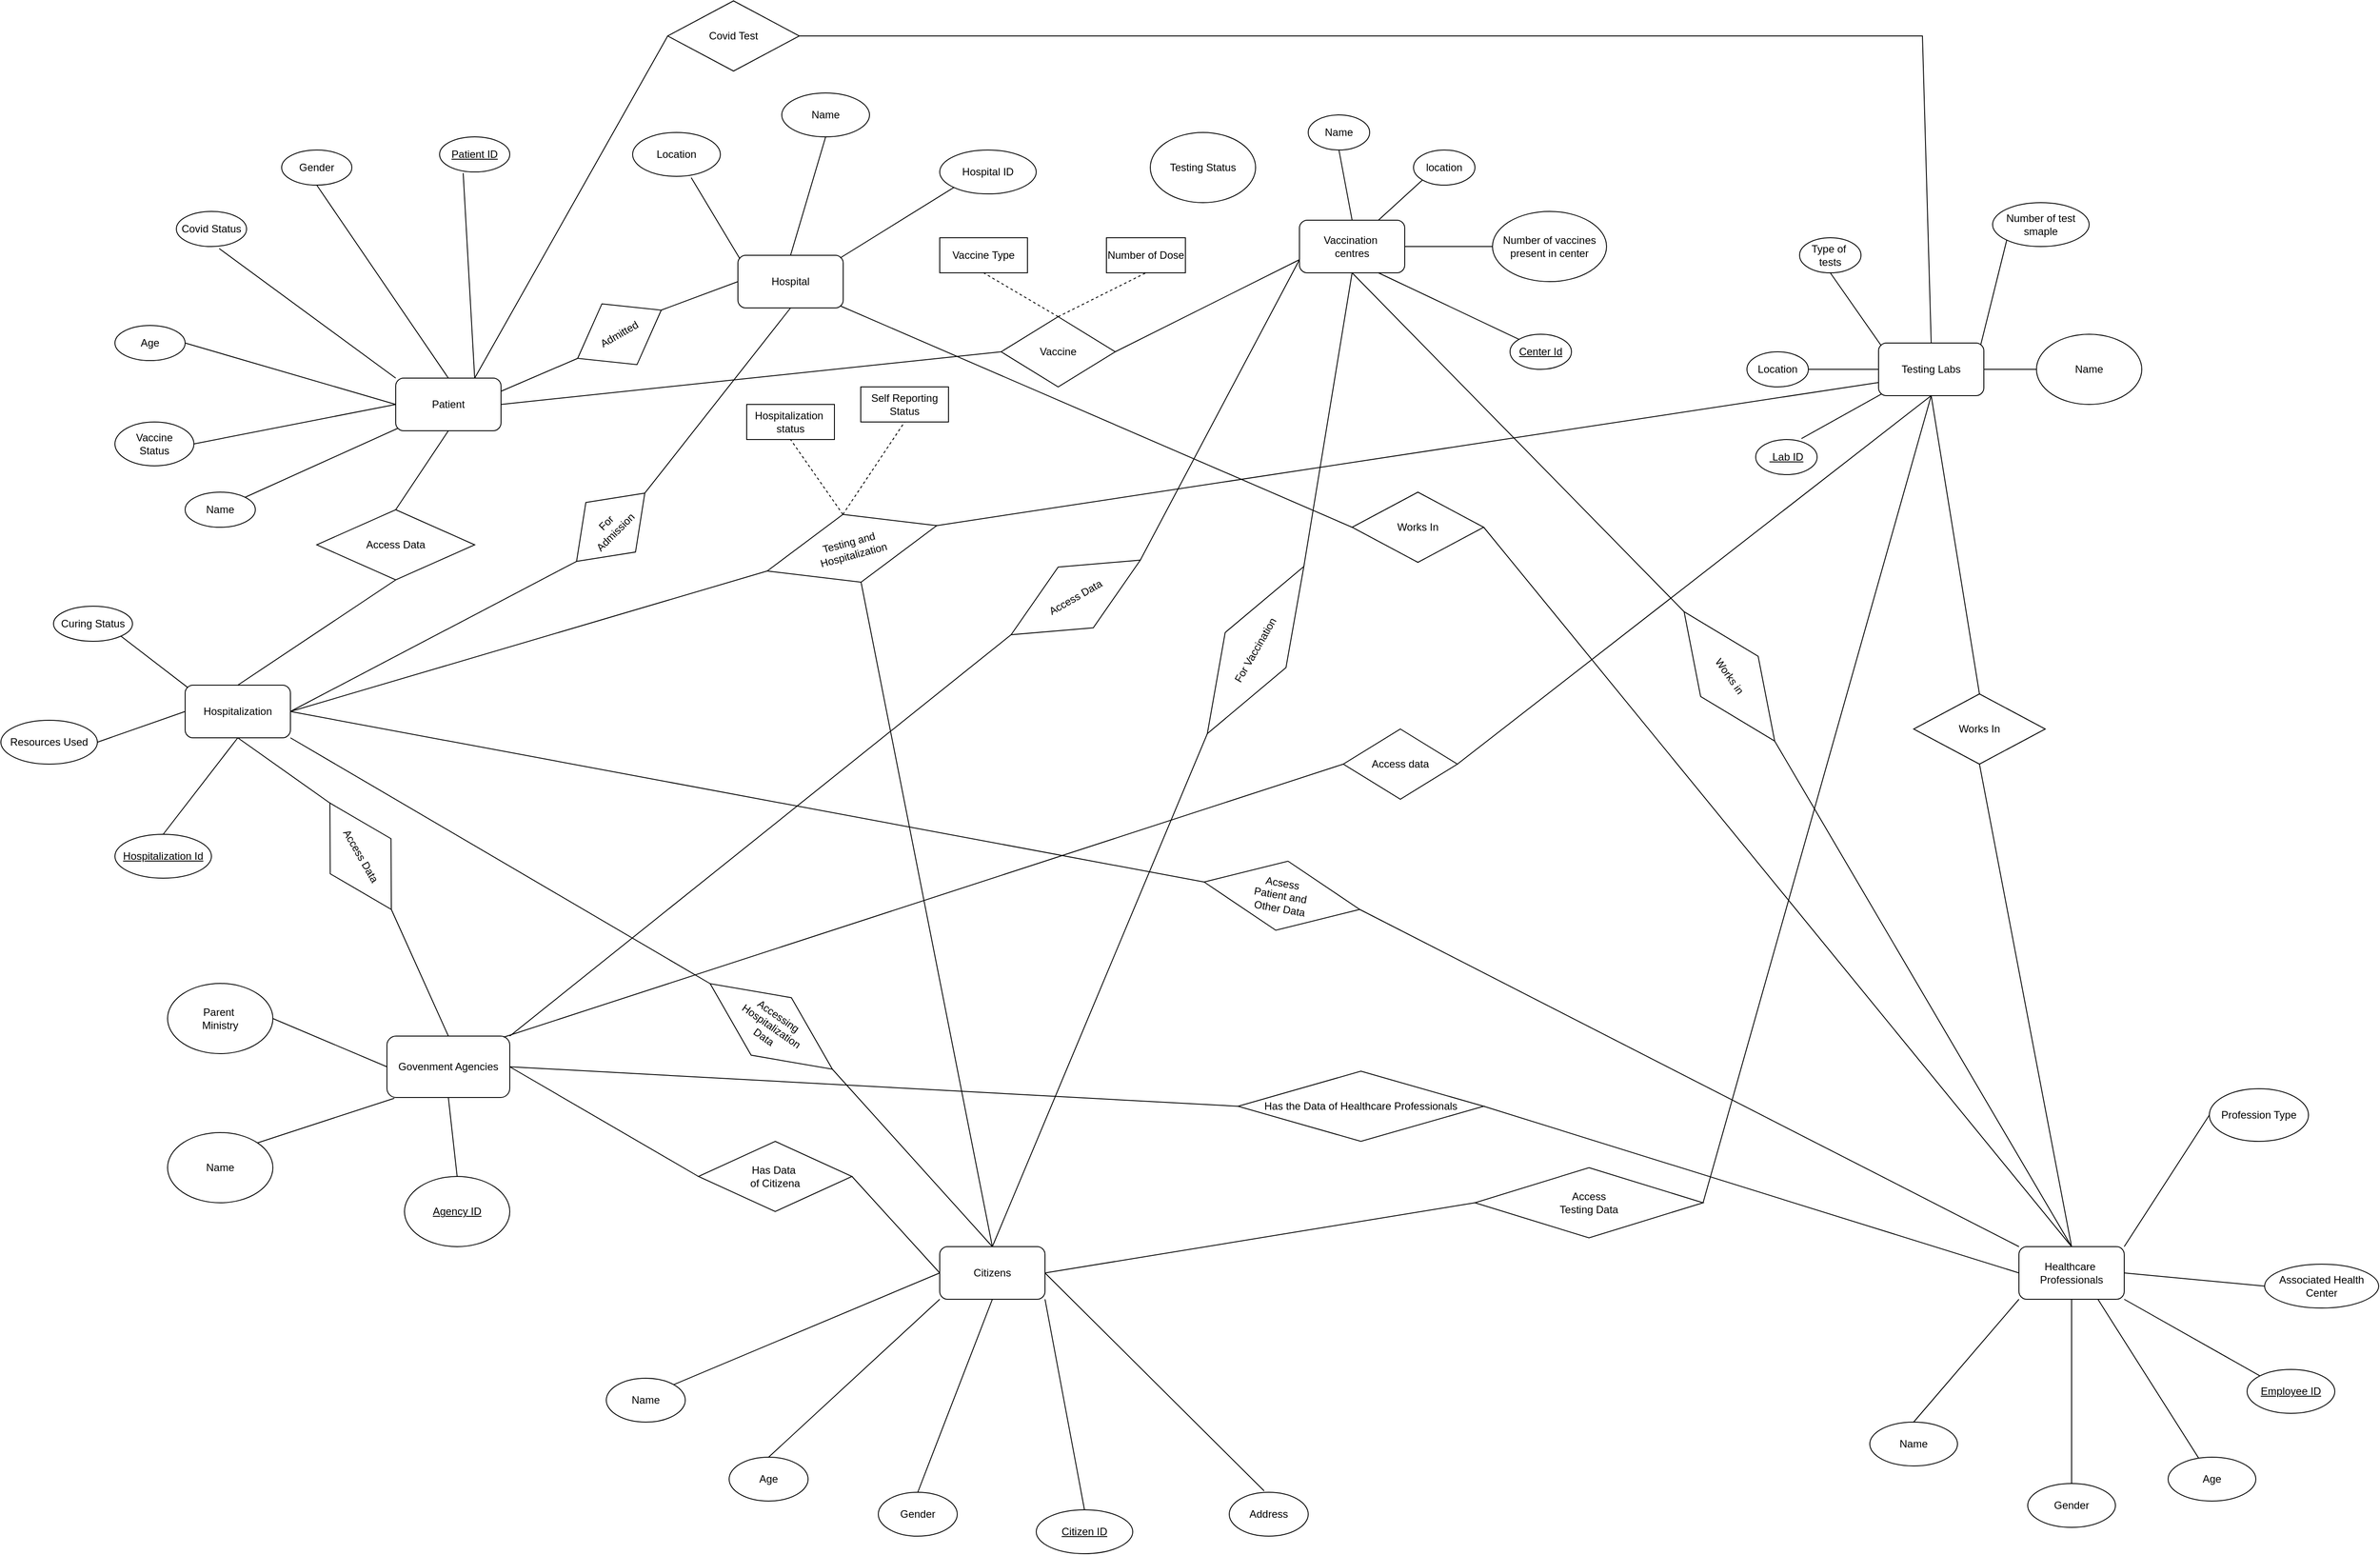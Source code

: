 <mxfile version="20.8.10" type="device"><diagram name="Page-1" id="V2RR2CM_HVYgWh8AD0sf"><mxGraphModel dx="4450" dy="2123" grid="1" gridSize="10" guides="1" tooltips="1" connect="1" arrows="1" fold="1" page="1" pageScale="1" pageWidth="827" pageHeight="1169" math="0" shadow="0"><root><mxCell id="0"/><mxCell id="1" parent="0"/><mxCell id="4g6zruI3jrCuuJ_N1EJY-1" value="Testing Labs" style="rounded=1;whiteSpace=wrap;html=1;" parent="1" vertex="1"><mxGeometry x="350" y="350" width="120" height="60" as="geometry"/></mxCell><mxCell id="4g6zruI3jrCuuJ_N1EJY-3" value="Type of&amp;nbsp;&lt;br&gt;tests" style="ellipse;whiteSpace=wrap;html=1;" parent="1" vertex="1"><mxGeometry x="260" y="230" width="70" height="40" as="geometry"/></mxCell><mxCell id="4g6zruI3jrCuuJ_N1EJY-4" value="Number of test&lt;br&gt;smaple" style="ellipse;whiteSpace=wrap;html=1;" parent="1" vertex="1"><mxGeometry x="480" y="190" width="110" height="50" as="geometry"/></mxCell><mxCell id="4g6zruI3jrCuuJ_N1EJY-7" value="Name" style="ellipse;whiteSpace=wrap;html=1;" parent="1" vertex="1"><mxGeometry x="530" y="340" width="120" height="80" as="geometry"/></mxCell><mxCell id="4g6zruI3jrCuuJ_N1EJY-8" value="Location" style="ellipse;whiteSpace=wrap;html=1;" parent="1" vertex="1"><mxGeometry x="200" y="360" width="70" height="40" as="geometry"/></mxCell><mxCell id="4g6zruI3jrCuuJ_N1EJY-10" value="&lt;u&gt;&amp;nbsp;Lab ID&lt;/u&gt;" style="ellipse;whiteSpace=wrap;html=1;" parent="1" vertex="1"><mxGeometry x="210" y="460" width="70" height="40" as="geometry"/></mxCell><mxCell id="xftiW5SBY12gBMTUIT7X-2" value="Vaccination&amp;nbsp;&lt;br&gt;centres" style="rounded=1;whiteSpace=wrap;html=1;" vertex="1" parent="1"><mxGeometry x="-310" y="210" width="120" height="60" as="geometry"/></mxCell><mxCell id="xftiW5SBY12gBMTUIT7X-3" value="Name" style="ellipse;whiteSpace=wrap;html=1;" vertex="1" parent="1"><mxGeometry x="-300" y="90" width="70" height="40" as="geometry"/></mxCell><mxCell id="xftiW5SBY12gBMTUIT7X-4" value="location" style="ellipse;whiteSpace=wrap;html=1;" vertex="1" parent="1"><mxGeometry x="-180" y="130" width="70" height="40" as="geometry"/></mxCell><mxCell id="xftiW5SBY12gBMTUIT7X-5" value="Number of vaccines present in center" style="ellipse;whiteSpace=wrap;html=1;" vertex="1" parent="1"><mxGeometry x="-90" y="200" width="130" height="80" as="geometry"/></mxCell><mxCell id="xftiW5SBY12gBMTUIT7X-6" value="&lt;u&gt;Center Id&lt;/u&gt;" style="ellipse;whiteSpace=wrap;html=1;" vertex="1" parent="1"><mxGeometry x="-70" y="340" width="70" height="40" as="geometry"/></mxCell><mxCell id="xftiW5SBY12gBMTUIT7X-10" value="" style="endArrow=none;html=1;rounded=0;entryX=0.5;entryY=1;entryDx=0;entryDy=0;exitX=0.5;exitY=0;exitDx=0;exitDy=0;" edge="1" parent="1" source="xftiW5SBY12gBMTUIT7X-2" target="xftiW5SBY12gBMTUIT7X-3"><mxGeometry width="50" height="50" relative="1" as="geometry"><mxPoint x="-30" y="370" as="sourcePoint"/><mxPoint x="20" y="320" as="targetPoint"/></mxGeometry></mxCell><mxCell id="xftiW5SBY12gBMTUIT7X-11" value="" style="endArrow=none;html=1;rounded=0;entryX=0;entryY=1;entryDx=0;entryDy=0;exitX=0.75;exitY=0;exitDx=0;exitDy=0;" edge="1" parent="1" source="xftiW5SBY12gBMTUIT7X-2" target="xftiW5SBY12gBMTUIT7X-4"><mxGeometry width="50" height="50" relative="1" as="geometry"><mxPoint x="-20" y="380" as="sourcePoint"/><mxPoint x="30" y="330.0" as="targetPoint"/></mxGeometry></mxCell><mxCell id="xftiW5SBY12gBMTUIT7X-12" value="" style="endArrow=none;html=1;rounded=0;entryX=0;entryY=0.5;entryDx=0;entryDy=0;exitX=1;exitY=0.5;exitDx=0;exitDy=0;" edge="1" parent="1" source="xftiW5SBY12gBMTUIT7X-2" target="xftiW5SBY12gBMTUIT7X-5"><mxGeometry width="50" height="50" relative="1" as="geometry"><mxPoint x="-10" y="390" as="sourcePoint"/><mxPoint x="40" y="340.0" as="targetPoint"/></mxGeometry></mxCell><mxCell id="xftiW5SBY12gBMTUIT7X-13" value="" style="endArrow=none;html=1;rounded=0;entryX=0.75;entryY=1;entryDx=0;entryDy=0;exitX=0;exitY=0;exitDx=0;exitDy=0;" edge="1" parent="1" source="xftiW5SBY12gBMTUIT7X-6" target="xftiW5SBY12gBMTUIT7X-2"><mxGeometry width="50" height="50" relative="1" as="geometry"><mxPoint y="400" as="sourcePoint"/><mxPoint x="-170" y="280" as="targetPoint"/></mxGeometry></mxCell><mxCell id="xftiW5SBY12gBMTUIT7X-14" value="Hospital" style="rounded=1;whiteSpace=wrap;html=1;" vertex="1" parent="1"><mxGeometry x="-950" y="250" width="120" height="60" as="geometry"/></mxCell><mxCell id="xftiW5SBY12gBMTUIT7X-15" value="Hospital ID" style="ellipse;whiteSpace=wrap;html=1;" vertex="1" parent="1"><mxGeometry x="-720" y="130" width="110" height="50" as="geometry"/></mxCell><mxCell id="xftiW5SBY12gBMTUIT7X-16" value="Name" style="ellipse;whiteSpace=wrap;html=1;" vertex="1" parent="1"><mxGeometry x="-900" y="65" width="100" height="50" as="geometry"/></mxCell><mxCell id="xftiW5SBY12gBMTUIT7X-17" value="Location" style="ellipse;whiteSpace=wrap;html=1;" vertex="1" parent="1"><mxGeometry x="-1070" y="110" width="100" height="50" as="geometry"/></mxCell><mxCell id="xftiW5SBY12gBMTUIT7X-18" value="" style="endArrow=none;html=1;rounded=0;entryX=0.5;entryY=1;entryDx=0;entryDy=0;exitX=0.5;exitY=0;exitDx=0;exitDy=0;" edge="1" parent="1" source="xftiW5SBY12gBMTUIT7X-14" target="xftiW5SBY12gBMTUIT7X-16"><mxGeometry width="50" height="50" relative="1" as="geometry"><mxPoint x="-770" y="370" as="sourcePoint"/><mxPoint x="-720" y="320" as="targetPoint"/></mxGeometry></mxCell><mxCell id="xftiW5SBY12gBMTUIT7X-19" value="" style="endArrow=none;html=1;rounded=0;entryX=0;entryY=1;entryDx=0;entryDy=0;exitX=0.972;exitY=0.05;exitDx=0;exitDy=0;exitPerimeter=0;" edge="1" parent="1" source="xftiW5SBY12gBMTUIT7X-14" target="xftiW5SBY12gBMTUIT7X-15"><mxGeometry width="50" height="50" relative="1" as="geometry"><mxPoint x="-880" y="260.0" as="sourcePoint"/><mxPoint x="-840" y="125" as="targetPoint"/></mxGeometry></mxCell><mxCell id="xftiW5SBY12gBMTUIT7X-20" value="" style="endArrow=none;html=1;rounded=0;entryX=0.668;entryY=1.03;entryDx=0;entryDy=0;exitX=0.019;exitY=0.067;exitDx=0;exitDy=0;entryPerimeter=0;exitPerimeter=0;" edge="1" parent="1" source="xftiW5SBY12gBMTUIT7X-14" target="xftiW5SBY12gBMTUIT7X-17"><mxGeometry width="50" height="50" relative="1" as="geometry"><mxPoint x="-870" y="270.0" as="sourcePoint"/><mxPoint x="-830" y="135" as="targetPoint"/></mxGeometry></mxCell><mxCell id="xftiW5SBY12gBMTUIT7X-21" value="Hospitalization" style="rounded=1;whiteSpace=wrap;html=1;" vertex="1" parent="1"><mxGeometry x="-1580" y="740" width="120" height="60" as="geometry"/></mxCell><mxCell id="xftiW5SBY12gBMTUIT7X-23" value="&lt;u&gt;Hospitalization Id&lt;/u&gt;" style="ellipse;whiteSpace=wrap;html=1;" vertex="1" parent="1"><mxGeometry x="-1660" y="910" width="110" height="50" as="geometry"/></mxCell><mxCell id="xftiW5SBY12gBMTUIT7X-26" value="" style="endArrow=none;html=1;rounded=0;entryX=0.5;entryY=1;entryDx=0;entryDy=0;exitX=0.5;exitY=0;exitDx=0;exitDy=0;" edge="1" parent="1" source="xftiW5SBY12gBMTUIT7X-23" target="xftiW5SBY12gBMTUIT7X-21"><mxGeometry width="50" height="50" relative="1" as="geometry"><mxPoint x="-770" y="1090" as="sourcePoint"/><mxPoint x="-720" y="1040" as="targetPoint"/></mxGeometry></mxCell><mxCell id="xftiW5SBY12gBMTUIT7X-27" value="Govenment Agencies" style="rounded=1;whiteSpace=wrap;html=1;" vertex="1" parent="1"><mxGeometry x="-1350" y="1140" width="140" height="70" as="geometry"/></mxCell><mxCell id="xftiW5SBY12gBMTUIT7X-30" value="Name" style="ellipse;whiteSpace=wrap;html=1;" vertex="1" parent="1"><mxGeometry x="-1600" y="1250" width="120" height="80" as="geometry"/></mxCell><mxCell id="xftiW5SBY12gBMTUIT7X-31" value="Parent&amp;nbsp;&lt;br&gt;Ministry" style="ellipse;whiteSpace=wrap;html=1;" vertex="1" parent="1"><mxGeometry x="-1600" y="1080" width="120" height="80" as="geometry"/></mxCell><mxCell id="xftiW5SBY12gBMTUIT7X-32" value="&lt;u&gt;Agency ID&lt;/u&gt;" style="ellipse;whiteSpace=wrap;html=1;" vertex="1" parent="1"><mxGeometry x="-1330" y="1300" width="120" height="80" as="geometry"/></mxCell><mxCell id="xftiW5SBY12gBMTUIT7X-33" value="" style="endArrow=none;html=1;rounded=0;entryX=0.06;entryY=1.012;entryDx=0;entryDy=0;exitX=1;exitY=0;exitDx=0;exitDy=0;entryPerimeter=0;" edge="1" parent="1" source="xftiW5SBY12gBMTUIT7X-30" target="xftiW5SBY12gBMTUIT7X-27"><mxGeometry width="50" height="50" relative="1" as="geometry"><mxPoint x="-1490" y="1290" as="sourcePoint"/><mxPoint x="-1440" y="1240" as="targetPoint"/></mxGeometry></mxCell><mxCell id="xftiW5SBY12gBMTUIT7X-34" value="" style="endArrow=none;html=1;rounded=0;entryX=0.5;entryY=1;entryDx=0;entryDy=0;exitX=0.5;exitY=0;exitDx=0;exitDy=0;" edge="1" parent="1" source="xftiW5SBY12gBMTUIT7X-32" target="xftiW5SBY12gBMTUIT7X-27"><mxGeometry width="50" height="50" relative="1" as="geometry"><mxPoint x="-1487.574" y="1271.716" as="sourcePoint"/><mxPoint x="-1340.0" y="1220.0" as="targetPoint"/></mxGeometry></mxCell><mxCell id="xftiW5SBY12gBMTUIT7X-35" value="" style="endArrow=none;html=1;rounded=0;entryX=0;entryY=0.5;entryDx=0;entryDy=0;exitX=1;exitY=0.5;exitDx=0;exitDy=0;" edge="1" parent="1" source="xftiW5SBY12gBMTUIT7X-31" target="xftiW5SBY12gBMTUIT7X-27"><mxGeometry width="50" height="50" relative="1" as="geometry"><mxPoint x="-1477.574" y="1281.716" as="sourcePoint"/><mxPoint x="-1330.0" y="1230.0" as="targetPoint"/></mxGeometry></mxCell><mxCell id="xftiW5SBY12gBMTUIT7X-37" value="Citizens" style="rounded=1;whiteSpace=wrap;html=1;" vertex="1" parent="1"><mxGeometry x="-720" y="1380" width="120" height="60" as="geometry"/></mxCell><mxCell id="xftiW5SBY12gBMTUIT7X-38" value="Name" style="ellipse;whiteSpace=wrap;html=1;" vertex="1" parent="1"><mxGeometry x="-1100" y="1530" width="90" height="50" as="geometry"/></mxCell><mxCell id="xftiW5SBY12gBMTUIT7X-39" value="Age" style="ellipse;whiteSpace=wrap;html=1;" vertex="1" parent="1"><mxGeometry x="-960" y="1620" width="90" height="50" as="geometry"/></mxCell><mxCell id="xftiW5SBY12gBMTUIT7X-40" value="Gender" style="ellipse;whiteSpace=wrap;html=1;" vertex="1" parent="1"><mxGeometry x="-790" y="1660" width="90" height="50" as="geometry"/></mxCell><mxCell id="xftiW5SBY12gBMTUIT7X-41" value="&lt;u&gt;Citizen ID&lt;/u&gt;" style="ellipse;whiteSpace=wrap;html=1;" vertex="1" parent="1"><mxGeometry x="-610" y="1680" width="110" height="50" as="geometry"/></mxCell><mxCell id="xftiW5SBY12gBMTUIT7X-42" value="Address" style="ellipse;whiteSpace=wrap;html=1;" vertex="1" parent="1"><mxGeometry x="-390" y="1660" width="90" height="50" as="geometry"/></mxCell><mxCell id="xftiW5SBY12gBMTUIT7X-44" value="" style="endArrow=none;html=1;rounded=0;exitX=1;exitY=0;exitDx=0;exitDy=0;entryX=0;entryY=0.5;entryDx=0;entryDy=0;" edge="1" parent="1" source="xftiW5SBY12gBMTUIT7X-38" target="xftiW5SBY12gBMTUIT7X-37"><mxGeometry width="50" height="50" relative="1" as="geometry"><mxPoint x="-660" y="1390" as="sourcePoint"/><mxPoint x="-610" y="1340" as="targetPoint"/></mxGeometry></mxCell><mxCell id="xftiW5SBY12gBMTUIT7X-46" value="" style="endArrow=none;html=1;rounded=0;exitX=0.5;exitY=0;exitDx=0;exitDy=0;entryX=0;entryY=1;entryDx=0;entryDy=0;" edge="1" parent="1" source="xftiW5SBY12gBMTUIT7X-39" target="xftiW5SBY12gBMTUIT7X-37"><mxGeometry width="50" height="50" relative="1" as="geometry"><mxPoint x="-1013.112" y="1547.36" as="sourcePoint"/><mxPoint x="-710" y="1420" as="targetPoint"/></mxGeometry></mxCell><mxCell id="xftiW5SBY12gBMTUIT7X-47" value="" style="endArrow=none;html=1;rounded=0;exitX=0.5;exitY=0;exitDx=0;exitDy=0;entryX=0.5;entryY=1;entryDx=0;entryDy=0;" edge="1" parent="1" source="xftiW5SBY12gBMTUIT7X-40" target="xftiW5SBY12gBMTUIT7X-37"><mxGeometry width="50" height="50" relative="1" as="geometry"><mxPoint x="-905" y="1630" as="sourcePoint"/><mxPoint x="-710" y="1450" as="targetPoint"/></mxGeometry></mxCell><mxCell id="xftiW5SBY12gBMTUIT7X-48" value="" style="endArrow=none;html=1;rounded=0;exitX=0.5;exitY=0;exitDx=0;exitDy=0;entryX=1;entryY=1;entryDx=0;entryDy=0;" edge="1" parent="1" source="xftiW5SBY12gBMTUIT7X-41" target="xftiW5SBY12gBMTUIT7X-37"><mxGeometry width="50" height="50" relative="1" as="geometry"><mxPoint x="-895" y="1640" as="sourcePoint"/><mxPoint x="-700" y="1460" as="targetPoint"/></mxGeometry></mxCell><mxCell id="xftiW5SBY12gBMTUIT7X-49" value="" style="endArrow=none;html=1;rounded=0;exitX=0.442;exitY=-0.03;exitDx=0;exitDy=0;entryX=1;entryY=0.5;entryDx=0;entryDy=0;exitPerimeter=0;" edge="1" parent="1" source="xftiW5SBY12gBMTUIT7X-42" target="xftiW5SBY12gBMTUIT7X-37"><mxGeometry width="50" height="50" relative="1" as="geometry"><mxPoint x="-885" y="1650" as="sourcePoint"/><mxPoint x="-690" y="1470" as="targetPoint"/></mxGeometry></mxCell><mxCell id="xftiW5SBY12gBMTUIT7X-50" value="Healthcare&amp;nbsp;&lt;br&gt;Professionals" style="rounded=1;whiteSpace=wrap;html=1;" vertex="1" parent="1"><mxGeometry x="510" y="1380" width="120" height="60" as="geometry"/></mxCell><mxCell id="xftiW5SBY12gBMTUIT7X-51" value="Associated Health Center" style="ellipse;whiteSpace=wrap;html=1;" vertex="1" parent="1"><mxGeometry x="790" y="1400" width="130" height="50" as="geometry"/></mxCell><mxCell id="xftiW5SBY12gBMTUIT7X-52" value="&lt;u&gt;Employee ID&lt;/u&gt;" style="ellipse;whiteSpace=wrap;html=1;" vertex="1" parent="1"><mxGeometry x="770" y="1520" width="100" height="50" as="geometry"/></mxCell><mxCell id="xftiW5SBY12gBMTUIT7X-53" value="Gender" style="ellipse;whiteSpace=wrap;html=1;" vertex="1" parent="1"><mxGeometry x="520" y="1650" width="100" height="50" as="geometry"/></mxCell><mxCell id="xftiW5SBY12gBMTUIT7X-54" value="Profession Type" style="ellipse;whiteSpace=wrap;html=1;" vertex="1" parent="1"><mxGeometry x="727" y="1200" width="113" height="60" as="geometry"/></mxCell><mxCell id="xftiW5SBY12gBMTUIT7X-55" value="Name" style="ellipse;whiteSpace=wrap;html=1;" vertex="1" parent="1"><mxGeometry x="340" y="1580" width="100" height="50" as="geometry"/></mxCell><mxCell id="xftiW5SBY12gBMTUIT7X-56" value="Age" style="ellipse;whiteSpace=wrap;html=1;" vertex="1" parent="1"><mxGeometry x="680" y="1620" width="100" height="50" as="geometry"/></mxCell><mxCell id="xftiW5SBY12gBMTUIT7X-57" value="" style="endArrow=none;html=1;rounded=0;exitX=0.5;exitY=0;exitDx=0;exitDy=0;entryX=0;entryY=1;entryDx=0;entryDy=0;" edge="1" parent="1" source="xftiW5SBY12gBMTUIT7X-55" target="xftiW5SBY12gBMTUIT7X-50"><mxGeometry width="50" height="50" relative="1" as="geometry"><mxPoint x="690" y="1390" as="sourcePoint"/><mxPoint x="740" y="1340" as="targetPoint"/></mxGeometry></mxCell><mxCell id="xftiW5SBY12gBMTUIT7X-58" value="" style="endArrow=none;html=1;rounded=0;exitX=0.5;exitY=0;exitDx=0;exitDy=0;entryX=0.5;entryY=1;entryDx=0;entryDy=0;" edge="1" parent="1" source="xftiW5SBY12gBMTUIT7X-53" target="xftiW5SBY12gBMTUIT7X-50"><mxGeometry width="50" height="50" relative="1" as="geometry"><mxPoint x="400" y="1590" as="sourcePoint"/><mxPoint x="520" y="1450" as="targetPoint"/></mxGeometry></mxCell><mxCell id="xftiW5SBY12gBMTUIT7X-59" value="" style="endArrow=none;html=1;rounded=0;exitX=0;exitY=0;exitDx=0;exitDy=0;entryX=1;entryY=1;entryDx=0;entryDy=0;" edge="1" parent="1" source="xftiW5SBY12gBMTUIT7X-52" target="xftiW5SBY12gBMTUIT7X-50"><mxGeometry width="50" height="50" relative="1" as="geometry"><mxPoint x="410" y="1600" as="sourcePoint"/><mxPoint x="530" y="1460" as="targetPoint"/></mxGeometry></mxCell><mxCell id="xftiW5SBY12gBMTUIT7X-60" value="" style="endArrow=none;html=1;rounded=0;exitX=0;exitY=0.5;exitDx=0;exitDy=0;entryX=1;entryY=0.5;entryDx=0;entryDy=0;" edge="1" parent="1" source="xftiW5SBY12gBMTUIT7X-51" target="xftiW5SBY12gBMTUIT7X-50"><mxGeometry width="50" height="50" relative="1" as="geometry"><mxPoint x="420" y="1610" as="sourcePoint"/><mxPoint x="540" y="1470" as="targetPoint"/></mxGeometry></mxCell><mxCell id="xftiW5SBY12gBMTUIT7X-61" value="" style="endArrow=none;html=1;rounded=0;exitX=1;exitY=0;exitDx=0;exitDy=0;entryX=0;entryY=0.5;entryDx=0;entryDy=0;" edge="1" parent="1" source="xftiW5SBY12gBMTUIT7X-50" target="xftiW5SBY12gBMTUIT7X-54"><mxGeometry width="50" height="50" relative="1" as="geometry"><mxPoint x="430" y="1620" as="sourcePoint"/><mxPoint x="550" y="1480" as="targetPoint"/></mxGeometry></mxCell><mxCell id="xftiW5SBY12gBMTUIT7X-63" value="" style="endArrow=none;html=1;rounded=0;entryX=0.75;entryY=1;entryDx=0;entryDy=0;" edge="1" parent="1" source="xftiW5SBY12gBMTUIT7X-56" target="xftiW5SBY12gBMTUIT7X-50"><mxGeometry width="50" height="50" relative="1" as="geometry"><mxPoint x="580" y="1660" as="sourcePoint"/><mxPoint x="580" y="1450" as="targetPoint"/></mxGeometry></mxCell><mxCell id="xftiW5SBY12gBMTUIT7X-64" value="" style="endArrow=none;html=1;rounded=0;entryX=0.5;entryY=1;entryDx=0;entryDy=0;exitX=0.024;exitY=0.046;exitDx=0;exitDy=0;exitPerimeter=0;" edge="1" parent="1" source="4g6zruI3jrCuuJ_N1EJY-1" target="4g6zruI3jrCuuJ_N1EJY-3"><mxGeometry width="50" height="50" relative="1" as="geometry"><mxPoint x="210" y="340" as="sourcePoint"/><mxPoint x="260" y="290" as="targetPoint"/></mxGeometry></mxCell><mxCell id="xftiW5SBY12gBMTUIT7X-65" value="" style="endArrow=none;html=1;rounded=0;exitX=0.5;exitY=0;exitDx=0;exitDy=0;entryX=1;entryY=0.5;entryDx=0;entryDy=0;" edge="1" parent="1" source="4g6zruI3jrCuuJ_N1EJY-1" target="xftiW5SBY12gBMTUIT7X-132"><mxGeometry width="50" height="50" relative="1" as="geometry"><mxPoint x="360" y="360" as="sourcePoint"/><mxPoint x="405" y="250" as="targetPoint"/><Array as="points"><mxPoint x="400"/></Array></mxGeometry></mxCell><mxCell id="xftiW5SBY12gBMTUIT7X-67" value="" style="endArrow=none;html=1;rounded=0;entryX=0;entryY=1;entryDx=0;entryDy=0;exitX=0.971;exitY=0.03;exitDx=0;exitDy=0;exitPerimeter=0;" edge="1" parent="1" source="4g6zruI3jrCuuJ_N1EJY-1" target="4g6zruI3jrCuuJ_N1EJY-4"><mxGeometry width="50" height="50" relative="1" as="geometry"><mxPoint x="470" y="350" as="sourcePoint"/><mxPoint x="325" y="300" as="targetPoint"/></mxGeometry></mxCell><mxCell id="xftiW5SBY12gBMTUIT7X-68" value="" style="endArrow=none;html=1;rounded=0;entryX=0;entryY=0.5;entryDx=0;entryDy=0;exitX=1;exitY=0.5;exitDx=0;exitDy=0;" edge="1" parent="1" source="4g6zruI3jrCuuJ_N1EJY-1" target="4g6zruI3jrCuuJ_N1EJY-7"><mxGeometry width="50" height="50" relative="1" as="geometry"><mxPoint x="480" y="360" as="sourcePoint"/><mxPoint x="571.581" y="312.593" as="targetPoint"/></mxGeometry></mxCell><mxCell id="xftiW5SBY12gBMTUIT7X-70" value="" style="endArrow=none;html=1;rounded=0;entryX=0.745;entryY=-0.026;entryDx=0;entryDy=0;entryPerimeter=0;exitX=0.029;exitY=0.968;exitDx=0;exitDy=0;exitPerimeter=0;" edge="1" parent="1" source="4g6zruI3jrCuuJ_N1EJY-1" target="4g6zruI3jrCuuJ_N1EJY-10"><mxGeometry width="50" height="50" relative="1" as="geometry"><mxPoint x="370" y="420" as="sourcePoint"/><mxPoint x="550" y="400" as="targetPoint"/></mxGeometry></mxCell><mxCell id="xftiW5SBY12gBMTUIT7X-71" value="" style="endArrow=none;html=1;rounded=0;entryX=1;entryY=0.5;entryDx=0;entryDy=0;exitX=0;exitY=0.5;exitDx=0;exitDy=0;" edge="1" parent="1" source="4g6zruI3jrCuuJ_N1EJY-1" target="4g6zruI3jrCuuJ_N1EJY-8"><mxGeometry width="50" height="50" relative="1" as="geometry"><mxPoint x="360" y="420" as="sourcePoint"/><mxPoint x="312.15" y="458.96" as="targetPoint"/></mxGeometry></mxCell><mxCell id="xftiW5SBY12gBMTUIT7X-72" value="Patient" style="rounded=1;whiteSpace=wrap;html=1;" vertex="1" parent="1"><mxGeometry x="-1340" y="390" width="120" height="60" as="geometry"/></mxCell><mxCell id="xftiW5SBY12gBMTUIT7X-73" value="Covid Status" style="ellipse;whiteSpace=wrap;html=1;" vertex="1" parent="1"><mxGeometry x="-1590" y="200" width="80" height="40" as="geometry"/></mxCell><mxCell id="xftiW5SBY12gBMTUIT7X-74" value="Gender" style="ellipse;whiteSpace=wrap;html=1;" vertex="1" parent="1"><mxGeometry x="-1470" y="130" width="80" height="40" as="geometry"/></mxCell><mxCell id="xftiW5SBY12gBMTUIT7X-75" value="Age" style="ellipse;whiteSpace=wrap;html=1;" vertex="1" parent="1"><mxGeometry x="-1660" y="330" width="80" height="40" as="geometry"/></mxCell><mxCell id="xftiW5SBY12gBMTUIT7X-76" value="Name" style="ellipse;whiteSpace=wrap;html=1;" vertex="1" parent="1"><mxGeometry x="-1580" y="520" width="80" height="40" as="geometry"/></mxCell><mxCell id="xftiW5SBY12gBMTUIT7X-77" value="&lt;u&gt;Patient ID&lt;/u&gt;" style="ellipse;whiteSpace=wrap;html=1;" vertex="1" parent="1"><mxGeometry x="-1290" y="115" width="80" height="40" as="geometry"/></mxCell><mxCell id="xftiW5SBY12gBMTUIT7X-78" value="" style="endArrow=none;html=1;rounded=0;exitX=1;exitY=0;exitDx=0;exitDy=0;entryX=0.022;entryY=0.952;entryDx=0;entryDy=0;entryPerimeter=0;" edge="1" parent="1" source="xftiW5SBY12gBMTUIT7X-76" target="xftiW5SBY12gBMTUIT7X-72"><mxGeometry width="50" height="50" relative="1" as="geometry"><mxPoint x="-1370" y="570" as="sourcePoint"/><mxPoint x="-1320" y="520" as="targetPoint"/></mxGeometry></mxCell><mxCell id="xftiW5SBY12gBMTUIT7X-79" value="" style="endArrow=none;html=1;rounded=0;exitX=1;exitY=0.5;exitDx=0;exitDy=0;entryX=0;entryY=0.5;entryDx=0;entryDy=0;" edge="1" parent="1" source="xftiW5SBY12gBMTUIT7X-75" target="xftiW5SBY12gBMTUIT7X-72"><mxGeometry width="50" height="50" relative="1" as="geometry"><mxPoint x="-1491.716" y="515.858" as="sourcePoint"/><mxPoint x="-1370" y="460" as="targetPoint"/></mxGeometry></mxCell><mxCell id="xftiW5SBY12gBMTUIT7X-80" value="" style="endArrow=none;html=1;rounded=0;exitX=0.61;exitY=1.057;exitDx=0;exitDy=0;entryX=0;entryY=0;entryDx=0;entryDy=0;exitPerimeter=0;" edge="1" parent="1" source="xftiW5SBY12gBMTUIT7X-73" target="xftiW5SBY12gBMTUIT7X-72"><mxGeometry width="50" height="50" relative="1" as="geometry"><mxPoint x="-1510" y="400" as="sourcePoint"/><mxPoint x="-1370" y="430" as="targetPoint"/></mxGeometry></mxCell><mxCell id="xftiW5SBY12gBMTUIT7X-81" value="" style="endArrow=none;html=1;rounded=0;exitX=0.5;exitY=1;exitDx=0;exitDy=0;entryX=0.5;entryY=0;entryDx=0;entryDy=0;" edge="1" parent="1" source="xftiW5SBY12gBMTUIT7X-74" target="xftiW5SBY12gBMTUIT7X-72"><mxGeometry width="50" height="50" relative="1" as="geometry"><mxPoint x="-1500" y="410" as="sourcePoint"/><mxPoint x="-1360" y="440" as="targetPoint"/></mxGeometry></mxCell><mxCell id="xftiW5SBY12gBMTUIT7X-82" value="" style="endArrow=none;html=1;rounded=0;exitX=0.75;exitY=0;exitDx=0;exitDy=0;entryX=0.336;entryY=1.033;entryDx=0;entryDy=0;entryPerimeter=0;" edge="1" parent="1" source="xftiW5SBY12gBMTUIT7X-72" target="xftiW5SBY12gBMTUIT7X-77"><mxGeometry width="50" height="50" relative="1" as="geometry"><mxPoint x="-1490" y="420" as="sourcePoint"/><mxPoint x="-1350" y="450" as="targetPoint"/></mxGeometry></mxCell><mxCell id="xftiW5SBY12gBMTUIT7X-83" value="For&lt;br&gt;Admission" style="rhombus;whiteSpace=wrap;html=1;rotation=-45;" vertex="1" parent="1"><mxGeometry x="-1150" y="520" width="110" height="80" as="geometry"/></mxCell><mxCell id="xftiW5SBY12gBMTUIT7X-85" value="Admitted" style="rhombus;whiteSpace=wrap;html=1;rotation=-30;" vertex="1" parent="1"><mxGeometry x="-1140" y="300" width="110" height="80" as="geometry"/></mxCell><mxCell id="xftiW5SBY12gBMTUIT7X-86" value="" style="endArrow=none;html=1;rounded=0;entryX=0;entryY=0.5;entryDx=0;entryDy=0;exitX=1;exitY=0.25;exitDx=0;exitDy=0;" edge="1" parent="1" source="xftiW5SBY12gBMTUIT7X-72" target="xftiW5SBY12gBMTUIT7X-85"><mxGeometry width="50" height="50" relative="1" as="geometry"><mxPoint x="-1350" y="530" as="sourcePoint"/><mxPoint x="-1300" y="480" as="targetPoint"/></mxGeometry></mxCell><mxCell id="xftiW5SBY12gBMTUIT7X-87" value="" style="endArrow=none;html=1;rounded=0;entryX=0;entryY=0.5;entryDx=0;entryDy=0;exitX=1;exitY=0.5;exitDx=0;exitDy=0;" edge="1" parent="1" source="xftiW5SBY12gBMTUIT7X-85" target="xftiW5SBY12gBMTUIT7X-14"><mxGeometry width="50" height="50" relative="1" as="geometry"><mxPoint x="-1210" y="415" as="sourcePoint"/><mxPoint x="-1122.631" y="377.5" as="targetPoint"/></mxGeometry></mxCell><mxCell id="xftiW5SBY12gBMTUIT7X-88" value="" style="endArrow=none;html=1;rounded=0;entryX=0.5;entryY=1;entryDx=0;entryDy=0;exitX=1;exitY=0.5;exitDx=0;exitDy=0;" edge="1" parent="1" source="xftiW5SBY12gBMTUIT7X-83" target="xftiW5SBY12gBMTUIT7X-14"><mxGeometry width="50" height="50" relative="1" as="geometry"><mxPoint x="-1350" y="530" as="sourcePoint"/><mxPoint x="-1300" y="480" as="targetPoint"/></mxGeometry></mxCell><mxCell id="xftiW5SBY12gBMTUIT7X-89" value="" style="endArrow=none;html=1;rounded=0;entryX=0;entryY=0.5;entryDx=0;entryDy=0;exitX=1;exitY=0.5;exitDx=0;exitDy=0;" edge="1" parent="1" source="xftiW5SBY12gBMTUIT7X-21" target="xftiW5SBY12gBMTUIT7X-83"><mxGeometry width="50" height="50" relative="1" as="geometry"><mxPoint x="-1340" y="540" as="sourcePoint"/><mxPoint x="-1290" y="490" as="targetPoint"/></mxGeometry></mxCell><mxCell id="xftiW5SBY12gBMTUIT7X-90" value="Access Data" style="rhombus;whiteSpace=wrap;html=1;rotation=60;" vertex="1" parent="1"><mxGeometry x="-1450" y="895" width="140" height="80" as="geometry"/></mxCell><mxCell id="xftiW5SBY12gBMTUIT7X-91" value="" style="endArrow=none;html=1;rounded=0;entryX=0.5;entryY=0;entryDx=0;entryDy=0;exitX=1;exitY=0.5;exitDx=0;exitDy=0;" edge="1" parent="1" source="xftiW5SBY12gBMTUIT7X-90" target="xftiW5SBY12gBMTUIT7X-27"><mxGeometry width="50" height="50" relative="1" as="geometry"><mxPoint x="-1330" y="1010" as="sourcePoint"/><mxPoint x="-1300" y="930" as="targetPoint"/></mxGeometry></mxCell><mxCell id="xftiW5SBY12gBMTUIT7X-92" value="" style="endArrow=none;html=1;rounded=0;entryX=0.5;entryY=1;entryDx=0;entryDy=0;exitX=0;exitY=0.5;exitDx=0;exitDy=0;" edge="1" parent="1" source="xftiW5SBY12gBMTUIT7X-90" target="xftiW5SBY12gBMTUIT7X-21"><mxGeometry width="50" height="50" relative="1" as="geometry"><mxPoint x="-1350" y="980" as="sourcePoint"/><mxPoint x="-1300" y="930" as="targetPoint"/></mxGeometry></mxCell><mxCell id="xftiW5SBY12gBMTUIT7X-93" value="Accessing &lt;br&gt;Hospitalization&lt;br&gt;Data" style="rhombus;whiteSpace=wrap;html=1;rotation=35;" vertex="1" parent="1"><mxGeometry x="-997" y="1089" width="170" height="80" as="geometry"/></mxCell><mxCell id="xftiW5SBY12gBMTUIT7X-97" value="" style="endArrow=none;html=1;rounded=0;exitX=1;exitY=1;exitDx=0;exitDy=0;entryX=0;entryY=0.5;entryDx=0;entryDy=0;" edge="1" parent="1" source="xftiW5SBY12gBMTUIT7X-21" target="xftiW5SBY12gBMTUIT7X-93"><mxGeometry width="50" height="50" relative="1" as="geometry"><mxPoint x="-1350" y="1060" as="sourcePoint"/><mxPoint x="-1100" y="930" as="targetPoint"/></mxGeometry></mxCell><mxCell id="xftiW5SBY12gBMTUIT7X-98" value="" style="endArrow=none;html=1;rounded=0;entryX=1;entryY=0.5;entryDx=0;entryDy=0;exitX=0.5;exitY=0;exitDx=0;exitDy=0;" edge="1" parent="1" source="xftiW5SBY12gBMTUIT7X-37" target="xftiW5SBY12gBMTUIT7X-93"><mxGeometry width="50" height="50" relative="1" as="geometry"><mxPoint x="-1350" y="1060" as="sourcePoint"/><mxPoint x="-1300" y="1010" as="targetPoint"/></mxGeometry></mxCell><mxCell id="xftiW5SBY12gBMTUIT7X-99" value="Acsess&amp;nbsp;&lt;br&gt;Patient and&amp;nbsp;&lt;br&gt;Other Data" style="rhombus;whiteSpace=wrap;html=1;rotation=10;" vertex="1" parent="1"><mxGeometry x="-420" y="940" width="180" height="80" as="geometry"/></mxCell><mxCell id="xftiW5SBY12gBMTUIT7X-100" value="" style="endArrow=none;html=1;rounded=0;entryX=0;entryY=0.5;entryDx=0;entryDy=0;exitX=1;exitY=0.5;exitDx=0;exitDy=0;" edge="1" parent="1" source="xftiW5SBY12gBMTUIT7X-21" target="xftiW5SBY12gBMTUIT7X-99"><mxGeometry width="50" height="50" relative="1" as="geometry"><mxPoint x="-340" y="1110" as="sourcePoint"/><mxPoint x="-290" y="1060" as="targetPoint"/></mxGeometry></mxCell><mxCell id="xftiW5SBY12gBMTUIT7X-101" value="" style="endArrow=none;html=1;rounded=0;entryX=0;entryY=0;entryDx=0;entryDy=0;exitX=1;exitY=0.5;exitDx=0;exitDy=0;" edge="1" parent="1" source="xftiW5SBY12gBMTUIT7X-99" target="xftiW5SBY12gBMTUIT7X-50"><mxGeometry width="50" height="50" relative="1" as="geometry"><mxPoint x="-330" y="1120" as="sourcePoint"/><mxPoint x="-280" y="1070" as="targetPoint"/></mxGeometry></mxCell><mxCell id="xftiW5SBY12gBMTUIT7X-102" value="Testing and&amp;nbsp;&lt;br&gt;Hospitalization" style="rhombus;whiteSpace=wrap;html=1;rotation=-15;" vertex="1" parent="1"><mxGeometry x="-920" y="544" width="200" height="80" as="geometry"/></mxCell><mxCell id="xftiW5SBY12gBMTUIT7X-103" value="" style="endArrow=none;html=1;rounded=0;entryX=0;entryY=0.75;entryDx=0;entryDy=0;exitX=1;exitY=0.5;exitDx=0;exitDy=0;" edge="1" parent="1" source="xftiW5SBY12gBMTUIT7X-102" target="4g6zruI3jrCuuJ_N1EJY-1"><mxGeometry width="50" height="50" relative="1" as="geometry"><mxPoint x="-380" y="550" as="sourcePoint"/><mxPoint x="-290" y="700" as="targetPoint"/></mxGeometry></mxCell><mxCell id="xftiW5SBY12gBMTUIT7X-104" value="" style="endArrow=none;html=1;rounded=0;exitX=1;exitY=0.5;exitDx=0;exitDy=0;entryX=0;entryY=0.5;entryDx=0;entryDy=0;" edge="1" parent="1" source="xftiW5SBY12gBMTUIT7X-21" target="xftiW5SBY12gBMTUIT7X-102"><mxGeometry width="50" height="50" relative="1" as="geometry"><mxPoint x="-330" y="760" as="sourcePoint"/><mxPoint x="-280" y="710" as="targetPoint"/></mxGeometry></mxCell><mxCell id="xftiW5SBY12gBMTUIT7X-105" value="Self Reporting&lt;br&gt;Status" style="rounded=0;whiteSpace=wrap;html=1;" vertex="1" parent="1"><mxGeometry x="-810" y="400" width="100" height="40" as="geometry"/></mxCell><mxCell id="xftiW5SBY12gBMTUIT7X-106" value="Hospitalization&amp;nbsp;&lt;br&gt;status" style="rounded=0;whiteSpace=wrap;html=1;" vertex="1" parent="1"><mxGeometry x="-940" y="420" width="100" height="40" as="geometry"/></mxCell><mxCell id="xftiW5SBY12gBMTUIT7X-108" value="" style="endArrow=none;dashed=1;html=1;rounded=0;entryX=0.5;entryY=1;entryDx=0;entryDy=0;exitX=0.5;exitY=0;exitDx=0;exitDy=0;" edge="1" parent="1" source="xftiW5SBY12gBMTUIT7X-102" target="xftiW5SBY12gBMTUIT7X-105"><mxGeometry width="50" height="50" relative="1" as="geometry"><mxPoint x="-390" y="640" as="sourcePoint"/><mxPoint x="-340" y="590" as="targetPoint"/></mxGeometry></mxCell><mxCell id="xftiW5SBY12gBMTUIT7X-109" value="" style="endArrow=none;dashed=1;html=1;rounded=0;entryX=0.5;entryY=1;entryDx=0;entryDy=0;exitX=0.5;exitY=0;exitDx=0;exitDy=0;" edge="1" parent="1" source="xftiW5SBY12gBMTUIT7X-102" target="xftiW5SBY12gBMTUIT7X-106"><mxGeometry width="50" height="50" relative="1" as="geometry"><mxPoint x="-390" y="640" as="sourcePoint"/><mxPoint x="-340" y="590" as="targetPoint"/></mxGeometry></mxCell><mxCell id="xftiW5SBY12gBMTUIT7X-110" value="Works in" style="rhombus;whiteSpace=wrap;html=1;rotation=55;" vertex="1" parent="1"><mxGeometry x="90" y="690" width="180" height="80" as="geometry"/></mxCell><mxCell id="xftiW5SBY12gBMTUIT7X-111" value="" style="endArrow=none;html=1;rounded=0;entryX=0.5;entryY=1;entryDx=0;entryDy=0;exitX=0;exitY=0.5;exitDx=0;exitDy=0;" edge="1" parent="1" source="xftiW5SBY12gBMTUIT7X-110" target="xftiW5SBY12gBMTUIT7X-2"><mxGeometry width="50" height="50" relative="1" as="geometry"><mxPoint x="-390" y="640" as="sourcePoint"/><mxPoint x="-340" y="590" as="targetPoint"/></mxGeometry></mxCell><mxCell id="xftiW5SBY12gBMTUIT7X-113" value="" style="endArrow=none;html=1;rounded=0;entryX=1;entryY=0.5;entryDx=0;entryDy=0;exitX=0.5;exitY=0;exitDx=0;exitDy=0;" edge="1" parent="1" source="xftiW5SBY12gBMTUIT7X-50" target="xftiW5SBY12gBMTUIT7X-110"><mxGeometry width="50" height="50" relative="1" as="geometry"><mxPoint x="138.378" y="666.276" as="sourcePoint"/><mxPoint x="-240" y="280.0" as="targetPoint"/></mxGeometry></mxCell><mxCell id="xftiW5SBY12gBMTUIT7X-114" value="For Vaccination" style="rhombus;whiteSpace=wrap;html=1;rotation=-60;" vertex="1" parent="1"><mxGeometry x="-470" y="660" width="220" height="80" as="geometry"/></mxCell><mxCell id="xftiW5SBY12gBMTUIT7X-116" value="" style="endArrow=none;html=1;rounded=0;entryX=0;entryY=0.5;entryDx=0;entryDy=0;exitX=0.5;exitY=0;exitDx=0;exitDy=0;" edge="1" parent="1" source="xftiW5SBY12gBMTUIT7X-37" target="xftiW5SBY12gBMTUIT7X-114"><mxGeometry width="50" height="50" relative="1" as="geometry"><mxPoint x="-390" y="620" as="sourcePoint"/><mxPoint x="-340" y="570" as="targetPoint"/></mxGeometry></mxCell><mxCell id="xftiW5SBY12gBMTUIT7X-117" value="" style="endArrow=none;html=1;rounded=0;entryX=0.5;entryY=1;entryDx=0;entryDy=0;exitX=1;exitY=0.5;exitDx=0;exitDy=0;" edge="1" parent="1" source="xftiW5SBY12gBMTUIT7X-114" target="xftiW5SBY12gBMTUIT7X-2"><mxGeometry width="50" height="50" relative="1" as="geometry"><mxPoint x="-380" y="630.0" as="sourcePoint"/><mxPoint x="-330" y="580.0" as="targetPoint"/></mxGeometry></mxCell><mxCell id="xftiW5SBY12gBMTUIT7X-119" value="Access Data" style="rhombus;whiteSpace=wrap;html=1;rotation=-30;" vertex="1" parent="1"><mxGeometry x="-650" y="600" width="170" height="80" as="geometry"/></mxCell><mxCell id="xftiW5SBY12gBMTUIT7X-120" value="" style="endArrow=none;html=1;rounded=0;entryX=0;entryY=0.5;entryDx=0;entryDy=0;exitX=1;exitY=0;exitDx=0;exitDy=0;" edge="1" parent="1" source="xftiW5SBY12gBMTUIT7X-27" target="xftiW5SBY12gBMTUIT7X-119"><mxGeometry width="50" height="50" relative="1" as="geometry"><mxPoint x="-930" y="920" as="sourcePoint"/><mxPoint x="-880" y="870" as="targetPoint"/></mxGeometry></mxCell><mxCell id="xftiW5SBY12gBMTUIT7X-121" value="" style="endArrow=none;html=1;rounded=0;entryX=1;entryY=0.5;entryDx=0;entryDy=0;exitX=0;exitY=0.75;exitDx=0;exitDy=0;" edge="1" parent="1" source="xftiW5SBY12gBMTUIT7X-2" target="xftiW5SBY12gBMTUIT7X-119"><mxGeometry width="50" height="50" relative="1" as="geometry"><mxPoint x="-320" y="290" as="sourcePoint"/><mxPoint x="-330" y="540.0" as="targetPoint"/></mxGeometry></mxCell><mxCell id="xftiW5SBY12gBMTUIT7X-122" value="Works In" style="rhombus;whiteSpace=wrap;html=1;" vertex="1" parent="1"><mxGeometry x="390" y="750" width="150" height="80" as="geometry"/></mxCell><mxCell id="xftiW5SBY12gBMTUIT7X-124" value="" style="endArrow=none;html=1;rounded=0;entryX=0.5;entryY=1;entryDx=0;entryDy=0;exitX=0.5;exitY=0;exitDx=0;exitDy=0;" edge="1" parent="1" source="xftiW5SBY12gBMTUIT7X-122" target="4g6zruI3jrCuuJ_N1EJY-1"><mxGeometry width="50" height="50" relative="1" as="geometry"><mxPoint x="450" y="620" as="sourcePoint"/><mxPoint x="500" y="570" as="targetPoint"/></mxGeometry></mxCell><mxCell id="xftiW5SBY12gBMTUIT7X-125" value="" style="endArrow=none;html=1;rounded=0;entryX=0.5;entryY=1;entryDx=0;entryDy=0;exitX=0.5;exitY=0;exitDx=0;exitDy=0;" edge="1" parent="1" source="xftiW5SBY12gBMTUIT7X-50" target="xftiW5SBY12gBMTUIT7X-122"><mxGeometry width="50" height="50" relative="1" as="geometry"><mxPoint x="460" y="945.0" as="sourcePoint"/><mxPoint x="510" y="895.0" as="targetPoint"/></mxGeometry></mxCell><mxCell id="xftiW5SBY12gBMTUIT7X-126" value="Works In" style="rhombus;whiteSpace=wrap;html=1;" vertex="1" parent="1"><mxGeometry x="-250" y="520" width="150" height="80" as="geometry"/></mxCell><mxCell id="xftiW5SBY12gBMTUIT7X-127" value="" style="endArrow=none;html=1;rounded=0;exitX=0;exitY=0.5;exitDx=0;exitDy=0;entryX=0.978;entryY=0.967;entryDx=0;entryDy=0;entryPerimeter=0;" edge="1" parent="1" source="xftiW5SBY12gBMTUIT7X-126" target="xftiW5SBY12gBMTUIT7X-14"><mxGeometry width="50" height="50" relative="1" as="geometry"><mxPoint x="-620" y="780" as="sourcePoint"/><mxPoint x="-570" y="730" as="targetPoint"/></mxGeometry></mxCell><mxCell id="xftiW5SBY12gBMTUIT7X-128" value="" style="endArrow=none;html=1;rounded=0;entryX=1;entryY=0.5;entryDx=0;entryDy=0;exitX=0.5;exitY=0;exitDx=0;exitDy=0;" edge="1" parent="1" source="xftiW5SBY12gBMTUIT7X-50" target="xftiW5SBY12gBMTUIT7X-126"><mxGeometry width="50" height="50" relative="1" as="geometry"><mxPoint y="840" as="sourcePoint"/><mxPoint x="50" y="790" as="targetPoint"/></mxGeometry></mxCell><mxCell id="xftiW5SBY12gBMTUIT7X-129" value="Access data" style="rhombus;whiteSpace=wrap;html=1;" vertex="1" parent="1"><mxGeometry x="-260" y="790" width="130" height="80" as="geometry"/></mxCell><mxCell id="xftiW5SBY12gBMTUIT7X-130" value="" style="endArrow=none;html=1;rounded=0;entryX=0;entryY=0.5;entryDx=0;entryDy=0;exitX=0.95;exitY=0.018;exitDx=0;exitDy=0;exitPerimeter=0;" edge="1" parent="1" source="xftiW5SBY12gBMTUIT7X-27" target="xftiW5SBY12gBMTUIT7X-129"><mxGeometry width="50" height="50" relative="1" as="geometry"><mxPoint x="-1210" y="1175" as="sourcePoint"/><mxPoint x="-180" y="810" as="targetPoint"/></mxGeometry></mxCell><mxCell id="xftiW5SBY12gBMTUIT7X-131" value="" style="endArrow=none;html=1;rounded=0;entryX=0.5;entryY=1;entryDx=0;entryDy=0;exitX=1;exitY=0.5;exitDx=0;exitDy=0;" edge="1" parent="1" source="xftiW5SBY12gBMTUIT7X-129" target="4g6zruI3jrCuuJ_N1EJY-1"><mxGeometry width="50" height="50" relative="1" as="geometry"><mxPoint x="-90" y="815" as="sourcePoint"/><mxPoint x="-40" y="765" as="targetPoint"/></mxGeometry></mxCell><mxCell id="xftiW5SBY12gBMTUIT7X-132" value="Covid Test" style="rhombus;whiteSpace=wrap;html=1;" vertex="1" parent="1"><mxGeometry x="-1030" y="-40" width="150" height="80" as="geometry"/></mxCell><mxCell id="xftiW5SBY12gBMTUIT7X-133" value="" style="endArrow=none;html=1;rounded=0;entryX=0;entryY=0.5;entryDx=0;entryDy=0;exitX=0.75;exitY=0;exitDx=0;exitDy=0;" edge="1" parent="1" source="xftiW5SBY12gBMTUIT7X-72" target="xftiW5SBY12gBMTUIT7X-132"><mxGeometry width="50" height="50" relative="1" as="geometry"><mxPoint x="-690" y="70" as="sourcePoint"/><mxPoint x="-640" y="20" as="targetPoint"/></mxGeometry></mxCell><mxCell id="xftiW5SBY12gBMTUIT7X-136" value="" style="endArrow=none;html=1;rounded=0;entryX=0.5;entryY=1;entryDx=0;entryDy=0;exitX=0.5;exitY=0;exitDx=0;exitDy=0;" edge="1" parent="1" source="xftiW5SBY12gBMTUIT7X-37" target="xftiW5SBY12gBMTUIT7X-102"><mxGeometry width="50" height="50" relative="1" as="geometry"><mxPoint x="-230" y="1130" as="sourcePoint"/><mxPoint x="-180" y="1080" as="targetPoint"/></mxGeometry></mxCell><mxCell id="xftiW5SBY12gBMTUIT7X-137" value="Access&lt;br&gt;Testing Data" style="rhombus;whiteSpace=wrap;html=1;" vertex="1" parent="1"><mxGeometry x="-110" y="1290" width="260" height="80" as="geometry"/></mxCell><mxCell id="xftiW5SBY12gBMTUIT7X-138" value="" style="endArrow=none;html=1;rounded=0;entryX=0;entryY=0.5;entryDx=0;entryDy=0;" edge="1" parent="1" target="xftiW5SBY12gBMTUIT7X-137"><mxGeometry width="50" height="50" relative="1" as="geometry"><mxPoint x="-600" y="1410" as="sourcePoint"/><mxPoint x="-225" y="1350" as="targetPoint"/></mxGeometry></mxCell><mxCell id="xftiW5SBY12gBMTUIT7X-139" value="" style="endArrow=none;html=1;rounded=0;exitX=1;exitY=0.5;exitDx=0;exitDy=0;" edge="1" parent="1" source="xftiW5SBY12gBMTUIT7X-137"><mxGeometry width="50" height="50" relative="1" as="geometry"><mxPoint x="160" y="1110" as="sourcePoint"/><mxPoint x="410" y="410" as="targetPoint"/></mxGeometry></mxCell><mxCell id="xftiW5SBY12gBMTUIT7X-140" value="Vaccine" style="rhombus;whiteSpace=wrap;html=1;" vertex="1" parent="1"><mxGeometry x="-650" y="320" width="130" height="80" as="geometry"/></mxCell><mxCell id="xftiW5SBY12gBMTUIT7X-141" value="" style="endArrow=none;html=1;rounded=0;entryX=0;entryY=0.75;entryDx=0;entryDy=0;exitX=1;exitY=0.5;exitDx=0;exitDy=0;" edge="1" parent="1" source="xftiW5SBY12gBMTUIT7X-140" target="xftiW5SBY12gBMTUIT7X-2"><mxGeometry width="50" height="50" relative="1" as="geometry"><mxPoint x="-230" y="510" as="sourcePoint"/><mxPoint x="-180" y="460" as="targetPoint"/></mxGeometry></mxCell><mxCell id="xftiW5SBY12gBMTUIT7X-142" value="" style="endArrow=none;html=1;rounded=0;entryX=0;entryY=0.5;entryDx=0;entryDy=0;exitX=1;exitY=0.5;exitDx=0;exitDy=0;" edge="1" parent="1" source="xftiW5SBY12gBMTUIT7X-72" target="xftiW5SBY12gBMTUIT7X-140"><mxGeometry width="50" height="50" relative="1" as="geometry"><mxPoint x="-540" y="340" as="sourcePoint"/><mxPoint x="-300" y="265" as="targetPoint"/></mxGeometry></mxCell><mxCell id="xftiW5SBY12gBMTUIT7X-145" value="Vaccine Type" style="rounded=0;whiteSpace=wrap;html=1;" vertex="1" parent="1"><mxGeometry x="-720" y="230" width="100" height="40" as="geometry"/></mxCell><mxCell id="xftiW5SBY12gBMTUIT7X-146" value="Number of Dose" style="rounded=0;whiteSpace=wrap;html=1;" vertex="1" parent="1"><mxGeometry x="-530" y="230" width="90" height="40" as="geometry"/></mxCell><mxCell id="xftiW5SBY12gBMTUIT7X-149" value="" style="endArrow=none;dashed=1;html=1;rounded=0;entryX=0.5;entryY=1;entryDx=0;entryDy=0;exitX=0.5;exitY=0;exitDx=0;exitDy=0;" edge="1" parent="1" source="xftiW5SBY12gBMTUIT7X-140" target="xftiW5SBY12gBMTUIT7X-145"><mxGeometry width="50" height="50" relative="1" as="geometry"><mxPoint x="-230" y="510" as="sourcePoint"/><mxPoint x="-180" y="460" as="targetPoint"/></mxGeometry></mxCell><mxCell id="xftiW5SBY12gBMTUIT7X-150" value="" style="endArrow=none;dashed=1;html=1;rounded=0;entryX=0.5;entryY=1;entryDx=0;entryDy=0;exitX=0.5;exitY=0;exitDx=0;exitDy=0;" edge="1" parent="1" source="xftiW5SBY12gBMTUIT7X-140" target="xftiW5SBY12gBMTUIT7X-146"><mxGeometry width="50" height="50" relative="1" as="geometry"><mxPoint x="-220" y="520" as="sourcePoint"/><mxPoint x="-170" y="470" as="targetPoint"/></mxGeometry></mxCell><mxCell id="xftiW5SBY12gBMTUIT7X-151" value="Has the Data of Healthcare Professionals" style="rhombus;whiteSpace=wrap;html=1;" vertex="1" parent="1"><mxGeometry x="-380" y="1180" width="280" height="80" as="geometry"/></mxCell><mxCell id="xftiW5SBY12gBMTUIT7X-152" value="" style="endArrow=none;html=1;rounded=0;exitX=1;exitY=0.5;exitDx=0;exitDy=0;entryX=0;entryY=0.5;entryDx=0;entryDy=0;" edge="1" parent="1" source="xftiW5SBY12gBMTUIT7X-27" target="xftiW5SBY12gBMTUIT7X-151"><mxGeometry width="50" height="50" relative="1" as="geometry"><mxPoint x="20" y="900" as="sourcePoint"/><mxPoint x="-110" y="1330" as="targetPoint"/></mxGeometry></mxCell><mxCell id="xftiW5SBY12gBMTUIT7X-153" value="" style="endArrow=none;html=1;rounded=0;entryX=0;entryY=0.5;entryDx=0;entryDy=0;exitX=1;exitY=0.5;exitDx=0;exitDy=0;" edge="1" parent="1" source="xftiW5SBY12gBMTUIT7X-151" target="xftiW5SBY12gBMTUIT7X-50"><mxGeometry width="50" height="50" relative="1" as="geometry"><mxPoint x="150" y="1330" as="sourcePoint"/><mxPoint x="70" y="850" as="targetPoint"/></mxGeometry></mxCell><mxCell id="xftiW5SBY12gBMTUIT7X-154" value="Has Data&amp;nbsp;&lt;br&gt;of Citizena" style="rhombus;whiteSpace=wrap;html=1;" vertex="1" parent="1"><mxGeometry x="-995" y="1260" width="175" height="80" as="geometry"/></mxCell><mxCell id="xftiW5SBY12gBMTUIT7X-155" value="" style="endArrow=none;html=1;rounded=0;exitX=1;exitY=0.5;exitDx=0;exitDy=0;entryX=0;entryY=0.5;entryDx=0;entryDy=0;" edge="1" parent="1" source="xftiW5SBY12gBMTUIT7X-27" target="xftiW5SBY12gBMTUIT7X-154"><mxGeometry width="50" height="50" relative="1" as="geometry"><mxPoint x="-1080" y="1500" as="sourcePoint"/><mxPoint x="-1030" y="1450" as="targetPoint"/></mxGeometry></mxCell><mxCell id="xftiW5SBY12gBMTUIT7X-156" value="" style="endArrow=none;html=1;rounded=0;exitX=1;exitY=0.5;exitDx=0;exitDy=0;" edge="1" parent="1" source="xftiW5SBY12gBMTUIT7X-154"><mxGeometry width="50" height="50" relative="1" as="geometry"><mxPoint x="-1070" y="1510" as="sourcePoint"/><mxPoint x="-720" y="1410" as="targetPoint"/></mxGeometry></mxCell><mxCell id="xftiW5SBY12gBMTUIT7X-157" value="Access Data" style="rhombus;whiteSpace=wrap;html=1;" vertex="1" parent="1"><mxGeometry x="-1430" y="540" width="180" height="80" as="geometry"/></mxCell><mxCell id="xftiW5SBY12gBMTUIT7X-159" value="" style="endArrow=none;html=1;rounded=0;exitX=0.5;exitY=0;exitDx=0;exitDy=0;entryX=0.5;entryY=1;entryDx=0;entryDy=0;" edge="1" parent="1" source="xftiW5SBY12gBMTUIT7X-21" target="xftiW5SBY12gBMTUIT7X-157"><mxGeometry width="50" height="50" relative="1" as="geometry"><mxPoint x="-660" y="970" as="sourcePoint"/><mxPoint x="-610" y="920" as="targetPoint"/></mxGeometry></mxCell><mxCell id="xftiW5SBY12gBMTUIT7X-160" value="" style="endArrow=none;html=1;rounded=0;entryX=0.5;entryY=1;entryDx=0;entryDy=0;exitX=0.5;exitY=0;exitDx=0;exitDy=0;" edge="1" parent="1" source="xftiW5SBY12gBMTUIT7X-157" target="xftiW5SBY12gBMTUIT7X-72"><mxGeometry width="50" height="50" relative="1" as="geometry"><mxPoint x="-660" y="970" as="sourcePoint"/><mxPoint x="-610" y="920" as="targetPoint"/></mxGeometry></mxCell><mxCell id="xftiW5SBY12gBMTUIT7X-161" value="Vaccine&lt;br&gt;Status" style="ellipse;whiteSpace=wrap;html=1;" vertex="1" parent="1"><mxGeometry x="-1660" y="440" width="90" height="50" as="geometry"/></mxCell><mxCell id="xftiW5SBY12gBMTUIT7X-162" value="" style="endArrow=none;html=1;rounded=0;exitX=1;exitY=0.5;exitDx=0;exitDy=0;entryX=0;entryY=0.5;entryDx=0;entryDy=0;" edge="1" parent="1" source="xftiW5SBY12gBMTUIT7X-161" target="xftiW5SBY12gBMTUIT7X-72"><mxGeometry width="50" height="50" relative="1" as="geometry"><mxPoint x="-1570.0" y="360" as="sourcePoint"/><mxPoint x="-1350" y="420" as="targetPoint"/></mxGeometry></mxCell><mxCell id="xftiW5SBY12gBMTUIT7X-163" value="Testing Status" style="ellipse;whiteSpace=wrap;html=1;" vertex="1" parent="1"><mxGeometry x="-480" y="110" width="120" height="80" as="geometry"/></mxCell><mxCell id="xftiW5SBY12gBMTUIT7X-164" value="Curing Status" style="ellipse;whiteSpace=wrap;html=1;" vertex="1" parent="1"><mxGeometry x="-1730" y="650" width="90" height="40" as="geometry"/></mxCell><mxCell id="xftiW5SBY12gBMTUIT7X-165" value="Resources Used" style="ellipse;whiteSpace=wrap;html=1;" vertex="1" parent="1"><mxGeometry x="-1790" y="780" width="110" height="50" as="geometry"/></mxCell><mxCell id="xftiW5SBY12gBMTUIT7X-166" value="" style="endArrow=none;html=1;rounded=0;exitX=1;exitY=0.5;exitDx=0;exitDy=0;entryX=0;entryY=0.5;entryDx=0;entryDy=0;" edge="1" parent="1" source="xftiW5SBY12gBMTUIT7X-165" target="xftiW5SBY12gBMTUIT7X-21"><mxGeometry width="50" height="50" relative="1" as="geometry"><mxPoint x="-1480" y="870" as="sourcePoint"/><mxPoint x="-1430" y="820" as="targetPoint"/></mxGeometry></mxCell><mxCell id="xftiW5SBY12gBMTUIT7X-167" value="" style="endArrow=none;html=1;rounded=0;exitX=1;exitY=1;exitDx=0;exitDy=0;entryX=0.025;entryY=0.045;entryDx=0;entryDy=0;entryPerimeter=0;" edge="1" parent="1" source="xftiW5SBY12gBMTUIT7X-164" target="xftiW5SBY12gBMTUIT7X-21"><mxGeometry width="50" height="50" relative="1" as="geometry"><mxPoint x="-1670.0" y="815" as="sourcePoint"/><mxPoint x="-1580" y="740" as="targetPoint"/></mxGeometry></mxCell></root></mxGraphModel></diagram></mxfile>